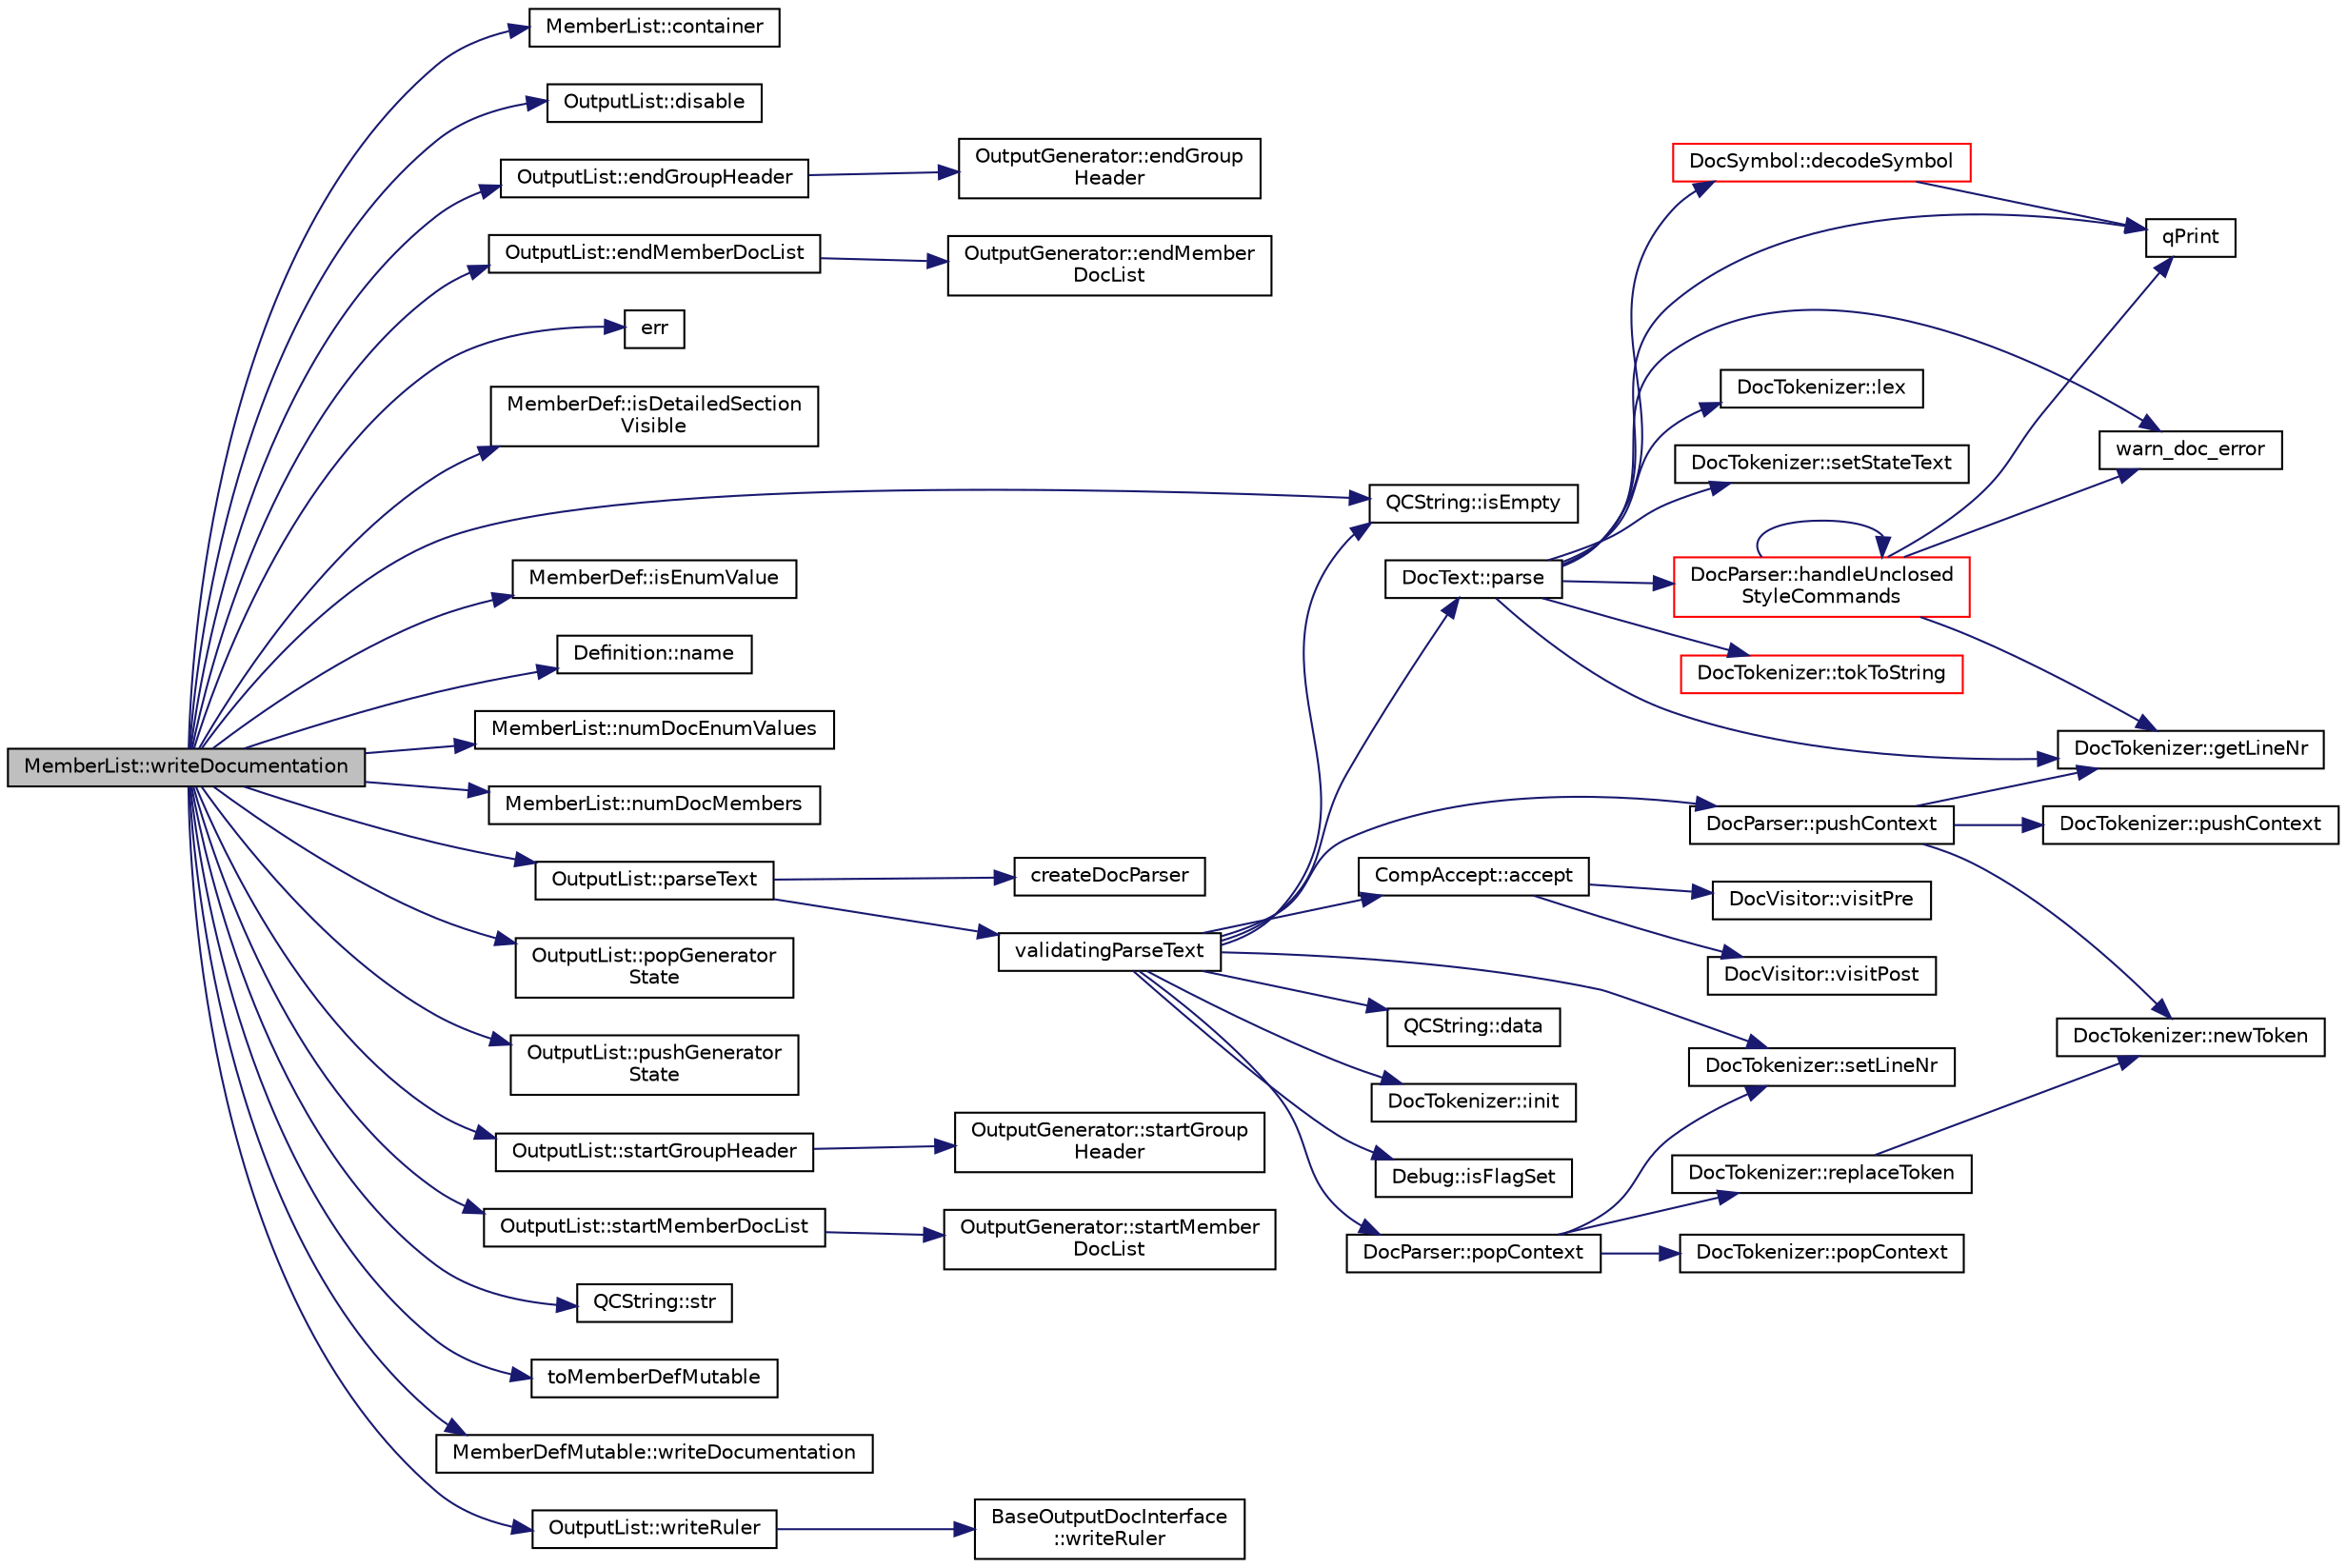 digraph "MemberList::writeDocumentation"
{
 // LATEX_PDF_SIZE
  edge [fontname="Helvetica",fontsize="10",labelfontname="Helvetica",labelfontsize="10"];
  node [fontname="Helvetica",fontsize="10",shape=record];
  rankdir="LR";
  Node1 [label="MemberList::writeDocumentation",height=0.2,width=0.4,color="black", fillcolor="grey75", style="filled", fontcolor="black",tooltip=" "];
  Node1 -> Node2 [color="midnightblue",fontsize="10",style="solid",fontname="Helvetica"];
  Node2 [label="MemberList::container",height=0.2,width=0.4,color="black", fillcolor="white", style="filled",URL="$classMemberList.html#a32eb89a63cd45be662353c445232c403",tooltip=" "];
  Node1 -> Node3 [color="midnightblue",fontsize="10",style="solid",fontname="Helvetica"];
  Node3 [label="OutputList::disable",height=0.2,width=0.4,color="black", fillcolor="white", style="filled",URL="$classOutputList.html#a22f8c17b8c14518aa55f8af3c2abab0f",tooltip=" "];
  Node1 -> Node4 [color="midnightblue",fontsize="10",style="solid",fontname="Helvetica"];
  Node4 [label="OutputList::endGroupHeader",height=0.2,width=0.4,color="black", fillcolor="white", style="filled",URL="$classOutputList.html#aa655c0592e136ba962ac45bb69482638",tooltip=" "];
  Node4 -> Node5 [color="midnightblue",fontsize="10",style="solid",fontname="Helvetica"];
  Node5 [label="OutputGenerator::endGroup\lHeader",height=0.2,width=0.4,color="black", fillcolor="white", style="filled",URL="$classOutputGenerator.html#a16003f13c40bcbb34bbe04eb13633637",tooltip=" "];
  Node1 -> Node6 [color="midnightblue",fontsize="10",style="solid",fontname="Helvetica"];
  Node6 [label="OutputList::endMemberDocList",height=0.2,width=0.4,color="black", fillcolor="white", style="filled",URL="$classOutputList.html#a65672c5fa7d9f56208917e3d4b8e1895",tooltip=" "];
  Node6 -> Node7 [color="midnightblue",fontsize="10",style="solid",fontname="Helvetica"];
  Node7 [label="OutputGenerator::endMember\lDocList",height=0.2,width=0.4,color="black", fillcolor="white", style="filled",URL="$classOutputGenerator.html#adac2120718344406921dc07cd60c8ead",tooltip=" "];
  Node1 -> Node8 [color="midnightblue",fontsize="10",style="solid",fontname="Helvetica"];
  Node8 [label="err",height=0.2,width=0.4,color="black", fillcolor="white", style="filled",URL="$message_8cpp.html#aede5746344fdce99647541101eaa7f06",tooltip=" "];
  Node1 -> Node9 [color="midnightblue",fontsize="10",style="solid",fontname="Helvetica"];
  Node9 [label="MemberDef::isDetailedSection\lVisible",height=0.2,width=0.4,color="black", fillcolor="white", style="filled",URL="$classMemberDef.html#af860d239096a51aeec8ff95d5ac0b0dd",tooltip=" "];
  Node1 -> Node10 [color="midnightblue",fontsize="10",style="solid",fontname="Helvetica"];
  Node10 [label="QCString::isEmpty",height=0.2,width=0.4,color="black", fillcolor="white", style="filled",URL="$classQCString.html#a621c4090d69ad7d05ef8e5234376c3d8",tooltip=" "];
  Node1 -> Node11 [color="midnightblue",fontsize="10",style="solid",fontname="Helvetica"];
  Node11 [label="MemberDef::isEnumValue",height=0.2,width=0.4,color="black", fillcolor="white", style="filled",URL="$classMemberDef.html#afa1ed0ba61a371a22b21dbd4d538e06c",tooltip=" "];
  Node1 -> Node12 [color="midnightblue",fontsize="10",style="solid",fontname="Helvetica"];
  Node12 [label="Definition::name",height=0.2,width=0.4,color="black", fillcolor="white", style="filled",URL="$classDefinition.html#a9374fedd7f64fea7e0e164302d1a9e61",tooltip=" "];
  Node1 -> Node13 [color="midnightblue",fontsize="10",style="solid",fontname="Helvetica"];
  Node13 [label="MemberList::numDocEnumValues",height=0.2,width=0.4,color="black", fillcolor="white", style="filled",URL="$classMemberList.html#a1a619718428d3d7d26ee266c3878c9bb",tooltip=" "];
  Node1 -> Node14 [color="midnightblue",fontsize="10",style="solid",fontname="Helvetica"];
  Node14 [label="MemberList::numDocMembers",height=0.2,width=0.4,color="black", fillcolor="white", style="filled",URL="$classMemberList.html#a1717fc701b294ec348fcfb8385418bf7",tooltip=" "];
  Node1 -> Node15 [color="midnightblue",fontsize="10",style="solid",fontname="Helvetica"];
  Node15 [label="OutputList::parseText",height=0.2,width=0.4,color="black", fillcolor="white", style="filled",URL="$classOutputList.html#adfdcf2ba925f05be8beb8cf43deb168a",tooltip=" "];
  Node15 -> Node16 [color="midnightblue",fontsize="10",style="solid",fontname="Helvetica"];
  Node16 [label="createDocParser",height=0.2,width=0.4,color="black", fillcolor="white", style="filled",URL="$docparser_8cpp.html#a00e008a1b49a5878df53ac31ac3e354d",tooltip=" "];
  Node15 -> Node17 [color="midnightblue",fontsize="10",style="solid",fontname="Helvetica"];
  Node17 [label="validatingParseText",height=0.2,width=0.4,color="black", fillcolor="white", style="filled",URL="$docparser_8cpp.html#addfb341b6f73a94030c64eb1ce59351d",tooltip=" "];
  Node17 -> Node18 [color="midnightblue",fontsize="10",style="solid",fontname="Helvetica"];
  Node18 [label="CompAccept::accept",height=0.2,width=0.4,color="black", fillcolor="white", style="filled",URL="$classCompAccept.html#ac799791209a925933d3eb1e544a65acf",tooltip=" "];
  Node18 -> Node19 [color="midnightblue",fontsize="10",style="solid",fontname="Helvetica"];
  Node19 [label="DocVisitor::visitPost",height=0.2,width=0.4,color="black", fillcolor="white", style="filled",URL="$classDocVisitor.html#afc37187eb3ca61b7bb0b730636324966",tooltip=" "];
  Node18 -> Node20 [color="midnightblue",fontsize="10",style="solid",fontname="Helvetica"];
  Node20 [label="DocVisitor::visitPre",height=0.2,width=0.4,color="black", fillcolor="white", style="filled",URL="$classDocVisitor.html#ad19af23c9a793e7b224df2a9e63f8abb",tooltip=" "];
  Node17 -> Node21 [color="midnightblue",fontsize="10",style="solid",fontname="Helvetica"];
  Node21 [label="QCString::data",height=0.2,width=0.4,color="black", fillcolor="white", style="filled",URL="$classQCString.html#ac3aa3ac1a1c36d3305eba22a2eb0d098",tooltip=" "];
  Node17 -> Node22 [color="midnightblue",fontsize="10",style="solid",fontname="Helvetica"];
  Node22 [label="DocTokenizer::init",height=0.2,width=0.4,color="black", fillcolor="white", style="filled",URL="$classDocTokenizer.html#af12e04557e3425c3af6534c25b16e583",tooltip=" "];
  Node17 -> Node10 [color="midnightblue",fontsize="10",style="solid",fontname="Helvetica"];
  Node17 -> Node23 [color="midnightblue",fontsize="10",style="solid",fontname="Helvetica"];
  Node23 [label="Debug::isFlagSet",height=0.2,width=0.4,color="black", fillcolor="white", style="filled",URL="$classDebug.html#a92b0668ebfb43903d82ad112bf6c84e1",tooltip=" "];
  Node17 -> Node24 [color="midnightblue",fontsize="10",style="solid",fontname="Helvetica"];
  Node24 [label="DocText::parse",height=0.2,width=0.4,color="black", fillcolor="white", style="filled",URL="$classDocText.html#aada5a740aa0832964895e683340b76a5",tooltip=" "];
  Node24 -> Node25 [color="midnightblue",fontsize="10",style="solid",fontname="Helvetica"];
  Node25 [label="DocSymbol::decodeSymbol",height=0.2,width=0.4,color="red", fillcolor="white", style="filled",URL="$classDocSymbol.html#ae9924eba60c6ee0590b1fa8be11a7b0e",tooltip=" "];
  Node25 -> Node29 [color="midnightblue",fontsize="10",style="solid",fontname="Helvetica"];
  Node29 [label="qPrint",height=0.2,width=0.4,color="black", fillcolor="white", style="filled",URL="$qcstring_8h.html#a9851ebb5ae2f65b4d2b1d08421edbfd2",tooltip=" "];
  Node24 -> Node30 [color="midnightblue",fontsize="10",style="solid",fontname="Helvetica"];
  Node30 [label="DocTokenizer::getLineNr",height=0.2,width=0.4,color="black", fillcolor="white", style="filled",URL="$classDocTokenizer.html#ae5366d3fa4095f81903bcc38ca7c88c7",tooltip=" "];
  Node24 -> Node31 [color="midnightblue",fontsize="10",style="solid",fontname="Helvetica"];
  Node31 [label="DocParser::handleUnclosed\lStyleCommands",height=0.2,width=0.4,color="red", fillcolor="white", style="filled",URL="$classDocParser.html#af097a0f67abbe29e09a9956e88eb7642",tooltip=" "];
  Node31 -> Node30 [color="midnightblue",fontsize="10",style="solid",fontname="Helvetica"];
  Node31 -> Node31 [color="midnightblue",fontsize="10",style="solid",fontname="Helvetica"];
  Node31 -> Node29 [color="midnightblue",fontsize="10",style="solid",fontname="Helvetica"];
  Node31 -> Node33 [color="midnightblue",fontsize="10",style="solid",fontname="Helvetica"];
  Node33 [label="warn_doc_error",height=0.2,width=0.4,color="black", fillcolor="white", style="filled",URL="$message_8cpp.html#a64240af0f75c8052d6bb3a4d1c684936",tooltip=" "];
  Node24 -> Node34 [color="midnightblue",fontsize="10",style="solid",fontname="Helvetica"];
  Node34 [label="DocTokenizer::lex",height=0.2,width=0.4,color="black", fillcolor="white", style="filled",URL="$classDocTokenizer.html#a8986c06e98f6abf4c375fc8a3629a3b8",tooltip=" "];
  Node24 -> Node29 [color="midnightblue",fontsize="10",style="solid",fontname="Helvetica"];
  Node24 -> Node35 [color="midnightblue",fontsize="10",style="solid",fontname="Helvetica"];
  Node35 [label="DocTokenizer::setStateText",height=0.2,width=0.4,color="black", fillcolor="white", style="filled",URL="$classDocTokenizer.html#aace7e3d8edd67ef73441256379557aea",tooltip=" "];
  Node24 -> Node36 [color="midnightblue",fontsize="10",style="solid",fontname="Helvetica"];
  Node36 [label="DocTokenizer::tokToString",height=0.2,width=0.4,color="red", fillcolor="white", style="filled",URL="$classDocTokenizer.html#a37658bdc27c38125a5adc9e3278df7a4",tooltip=" "];
  Node24 -> Node33 [color="midnightblue",fontsize="10",style="solid",fontname="Helvetica"];
  Node17 -> Node38 [color="midnightblue",fontsize="10",style="solid",fontname="Helvetica"];
  Node38 [label="DocParser::popContext",height=0.2,width=0.4,color="black", fillcolor="white", style="filled",URL="$classDocParser.html#aa05ab8dc59dfa50633146bdba08db5f0",tooltip=" "];
  Node38 -> Node39 [color="midnightblue",fontsize="10",style="solid",fontname="Helvetica"];
  Node39 [label="DocTokenizer::popContext",height=0.2,width=0.4,color="black", fillcolor="white", style="filled",URL="$classDocTokenizer.html#ae2407880f57f0b80f4f803d369776189",tooltip=" "];
  Node38 -> Node40 [color="midnightblue",fontsize="10",style="solid",fontname="Helvetica"];
  Node40 [label="DocTokenizer::replaceToken",height=0.2,width=0.4,color="black", fillcolor="white", style="filled",URL="$classDocTokenizer.html#adaba8ac7ccf13a890b8dd6b75c4c7f1c",tooltip=" "];
  Node40 -> Node41 [color="midnightblue",fontsize="10",style="solid",fontname="Helvetica"];
  Node41 [label="DocTokenizer::newToken",height=0.2,width=0.4,color="black", fillcolor="white", style="filled",URL="$classDocTokenizer.html#a159392684d28427405729197970bbe6f",tooltip=" "];
  Node38 -> Node42 [color="midnightblue",fontsize="10",style="solid",fontname="Helvetica"];
  Node42 [label="DocTokenizer::setLineNr",height=0.2,width=0.4,color="black", fillcolor="white", style="filled",URL="$classDocTokenizer.html#a2ffd450e14852a41762e405e33efed7d",tooltip=" "];
  Node17 -> Node43 [color="midnightblue",fontsize="10",style="solid",fontname="Helvetica"];
  Node43 [label="DocParser::pushContext",height=0.2,width=0.4,color="black", fillcolor="white", style="filled",URL="$classDocParser.html#af278dab51b58124b32a625d709a29d97",tooltip=" "];
  Node43 -> Node30 [color="midnightblue",fontsize="10",style="solid",fontname="Helvetica"];
  Node43 -> Node41 [color="midnightblue",fontsize="10",style="solid",fontname="Helvetica"];
  Node43 -> Node44 [color="midnightblue",fontsize="10",style="solid",fontname="Helvetica"];
  Node44 [label="DocTokenizer::pushContext",height=0.2,width=0.4,color="black", fillcolor="white", style="filled",URL="$classDocTokenizer.html#ab0ed44ca62a9c1f9a33f3be549b9bd2f",tooltip=" "];
  Node17 -> Node42 [color="midnightblue",fontsize="10",style="solid",fontname="Helvetica"];
  Node1 -> Node45 [color="midnightblue",fontsize="10",style="solid",fontname="Helvetica"];
  Node45 [label="OutputList::popGenerator\lState",height=0.2,width=0.4,color="black", fillcolor="white", style="filled",URL="$classOutputList.html#a94eb1af2ea07425ef1faa539d24adcf8",tooltip=" "];
  Node1 -> Node46 [color="midnightblue",fontsize="10",style="solid",fontname="Helvetica"];
  Node46 [label="OutputList::pushGenerator\lState",height=0.2,width=0.4,color="black", fillcolor="white", style="filled",URL="$classOutputList.html#a885957a64f7d87aefb663c4ec903188f",tooltip=" "];
  Node1 -> Node47 [color="midnightblue",fontsize="10",style="solid",fontname="Helvetica"];
  Node47 [label="OutputList::startGroupHeader",height=0.2,width=0.4,color="black", fillcolor="white", style="filled",URL="$classOutputList.html#a08659f3995b246a54846fbcd5da928bd",tooltip=" "];
  Node47 -> Node48 [color="midnightblue",fontsize="10",style="solid",fontname="Helvetica"];
  Node48 [label="OutputGenerator::startGroup\lHeader",height=0.2,width=0.4,color="black", fillcolor="white", style="filled",URL="$classOutputGenerator.html#a567cedbeeb6ffa8f65893976e4c246d9",tooltip=" "];
  Node1 -> Node49 [color="midnightblue",fontsize="10",style="solid",fontname="Helvetica"];
  Node49 [label="OutputList::startMemberDocList",height=0.2,width=0.4,color="black", fillcolor="white", style="filled",URL="$classOutputList.html#ada069f601f0651010bc78b3ccb0f6f11",tooltip=" "];
  Node49 -> Node50 [color="midnightblue",fontsize="10",style="solid",fontname="Helvetica"];
  Node50 [label="OutputGenerator::startMember\lDocList",height=0.2,width=0.4,color="black", fillcolor="white", style="filled",URL="$classOutputGenerator.html#a79d92b273b6678f0484f507f9aeed930",tooltip=" "];
  Node1 -> Node28 [color="midnightblue",fontsize="10",style="solid",fontname="Helvetica"];
  Node28 [label="QCString::str",height=0.2,width=0.4,color="black", fillcolor="white", style="filled",URL="$classQCString.html#a9824b07232eea418ab3b3e7dc3178eec",tooltip=" "];
  Node1 -> Node51 [color="midnightblue",fontsize="10",style="solid",fontname="Helvetica"];
  Node51 [label="toMemberDefMutable",height=0.2,width=0.4,color="black", fillcolor="white", style="filled",URL="$memberdef_8cpp.html#a9ea80ba313803ae565f05ce1c8eb6bb5",tooltip=" "];
  Node1 -> Node52 [color="midnightblue",fontsize="10",style="solid",fontname="Helvetica"];
  Node52 [label="MemberDefMutable::writeDocumentation",height=0.2,width=0.4,color="black", fillcolor="white", style="filled",URL="$classMemberDefMutable.html#a4b9b09c4abf89f8cf3f7fdc89a7d1cc0",tooltip=" "];
  Node1 -> Node53 [color="midnightblue",fontsize="10",style="solid",fontname="Helvetica"];
  Node53 [label="OutputList::writeRuler",height=0.2,width=0.4,color="black", fillcolor="white", style="filled",URL="$classOutputList.html#a2203589f0bc276cb3ba01f529b9536a9",tooltip=" "];
  Node53 -> Node54 [color="midnightblue",fontsize="10",style="solid",fontname="Helvetica"];
  Node54 [label="BaseOutputDocInterface\l::writeRuler",height=0.2,width=0.4,color="black", fillcolor="white", style="filled",URL="$classBaseOutputDocInterface.html#ade0d004fb6e8641c92f2f144d7242f0b",tooltip=" "];
}
